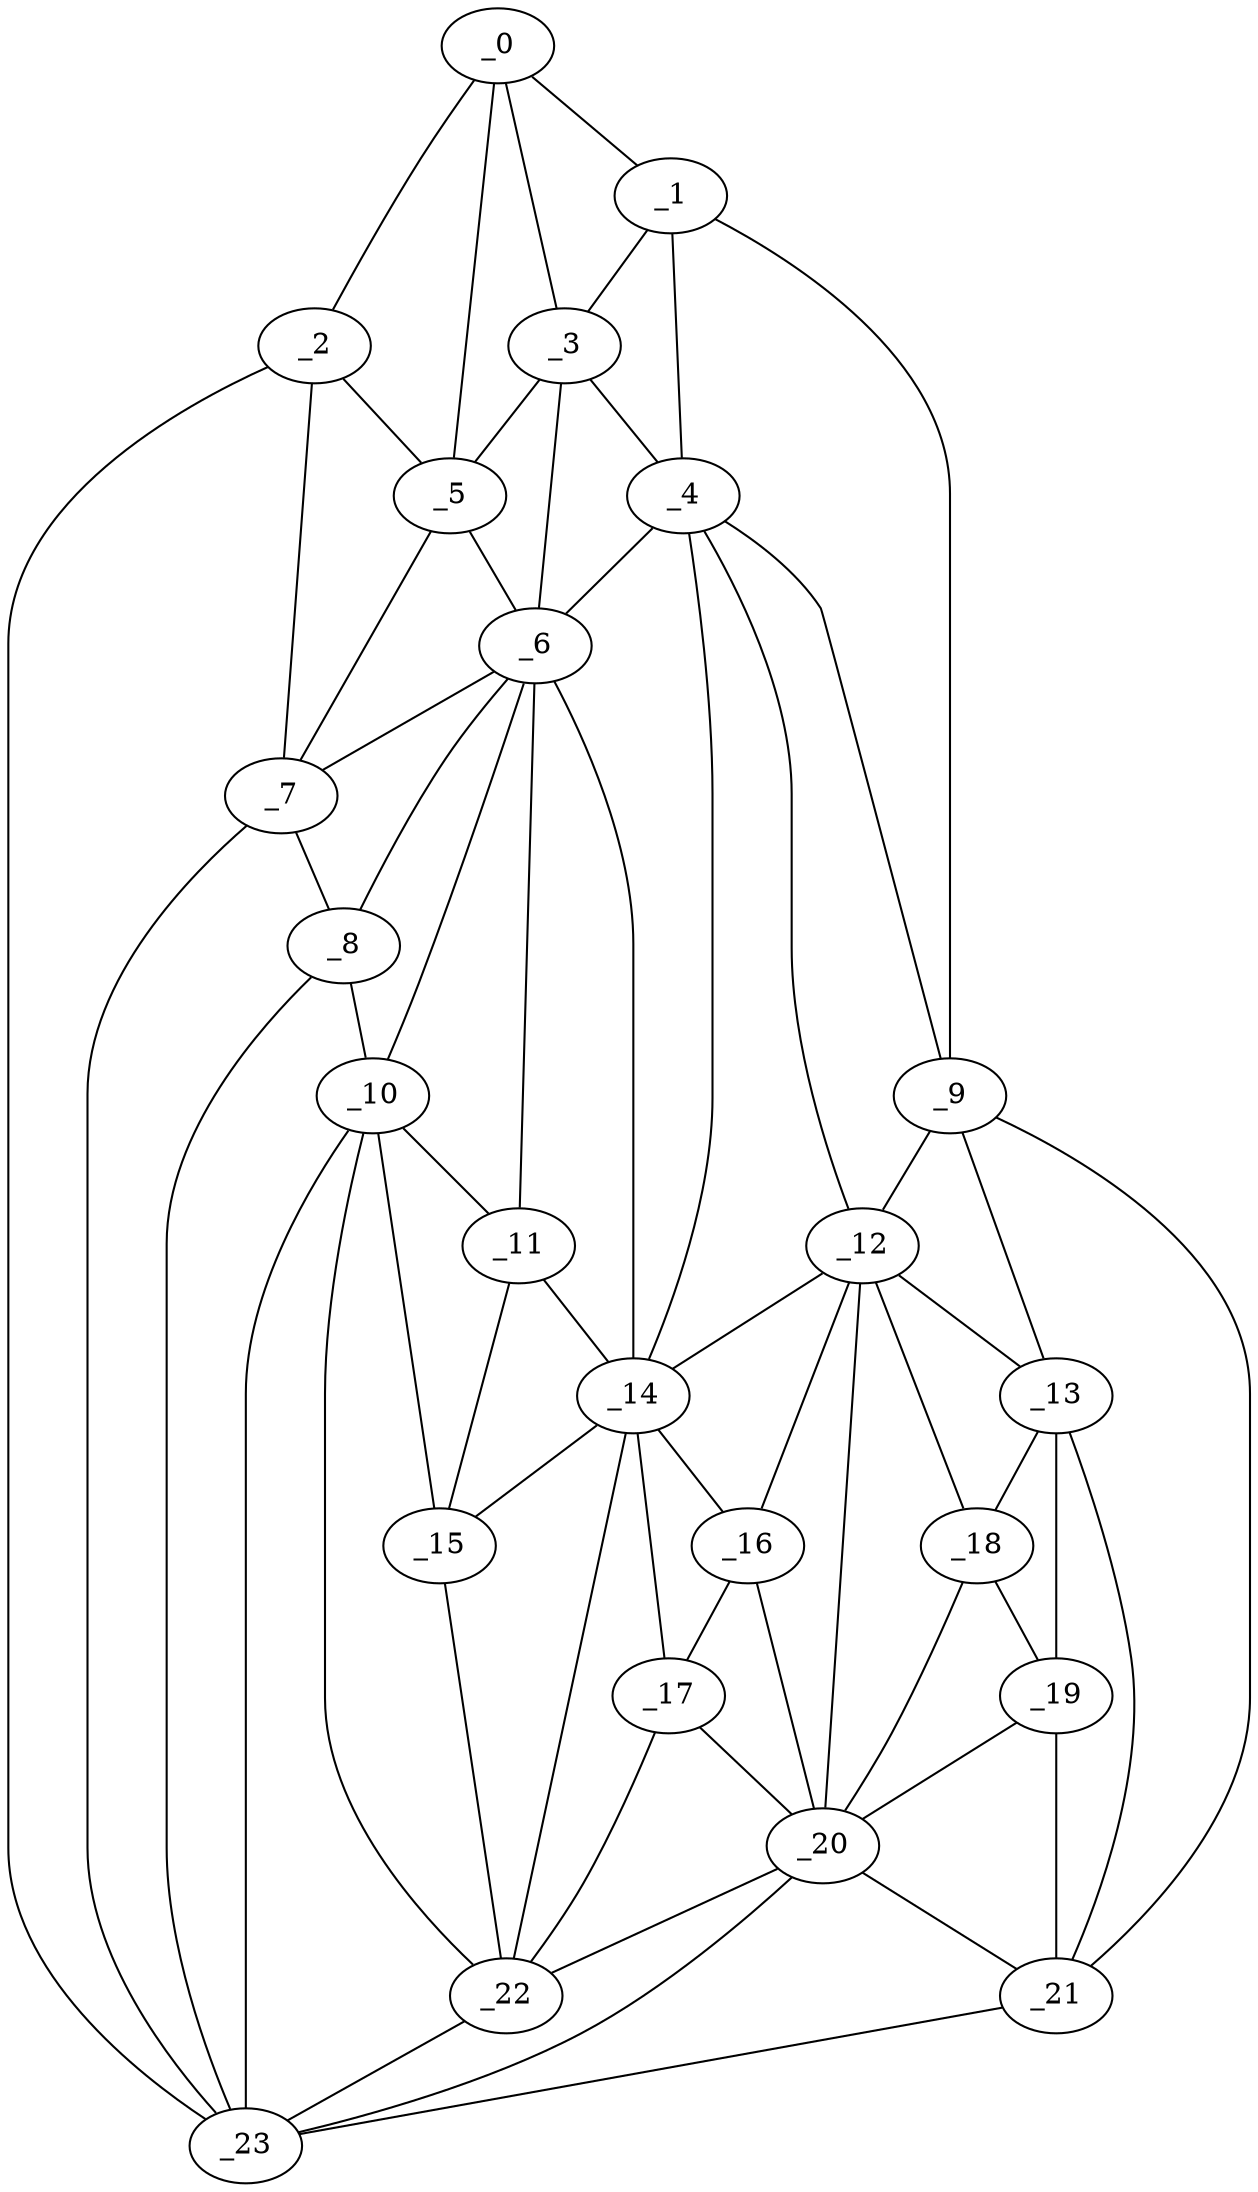 graph "obj43__120.gxl" {
	_0	 [x=23,
		y=12];
	_1	 [x=41,
		y=110];
	_0 -- _1	 [valence=1];
	_2	 [x=43,
		y=4];
	_0 -- _2	 [valence=1];
	_3	 [x=43,
		y=45];
	_0 -- _3	 [valence=1];
	_5	 [x=51,
		y=39];
	_0 -- _5	 [valence=2];
	_1 -- _3	 [valence=2];
	_4	 [x=48,
		y=96];
	_1 -- _4	 [valence=1];
	_9	 [x=83,
		y=118];
	_1 -- _9	 [valence=1];
	_2 -- _5	 [valence=1];
	_7	 [x=69,
		y=27];
	_2 -- _7	 [valence=2];
	_23	 [x=112,
		y=15];
	_2 -- _23	 [valence=1];
	_3 -- _4	 [valence=2];
	_3 -- _5	 [valence=2];
	_6	 [x=51,
		y=43];
	_3 -- _6	 [valence=2];
	_4 -- _6	 [valence=2];
	_4 -- _9	 [valence=1];
	_12	 [x=95,
		y=92];
	_4 -- _12	 [valence=2];
	_14	 [x=96,
		y=63];
	_4 -- _14	 [valence=2];
	_5 -- _6	 [valence=2];
	_5 -- _7	 [valence=2];
	_6 -- _7	 [valence=2];
	_8	 [x=82,
		y=36];
	_6 -- _8	 [valence=2];
	_10	 [x=86,
		y=40];
	_6 -- _10	 [valence=2];
	_11	 [x=94,
		y=52];
	_6 -- _11	 [valence=2];
	_6 -- _14	 [valence=2];
	_7 -- _8	 [valence=2];
	_7 -- _23	 [valence=1];
	_8 -- _10	 [valence=2];
	_8 -- _23	 [valence=2];
	_9 -- _12	 [valence=1];
	_13	 [x=95,
		y=114];
	_9 -- _13	 [valence=2];
	_21	 [x=109,
		y=111];
	_9 -- _21	 [valence=1];
	_10 -- _11	 [valence=2];
	_15	 [x=99,
		y=53];
	_10 -- _15	 [valence=2];
	_22	 [x=110,
		y=48];
	_10 -- _22	 [valence=2];
	_10 -- _23	 [valence=2];
	_11 -- _14	 [valence=1];
	_11 -- _15	 [valence=1];
	_12 -- _13	 [valence=2];
	_12 -- _14	 [valence=1];
	_16	 [x=99,
		y=83];
	_12 -- _16	 [valence=1];
	_18	 [x=105,
		y=99];
	_12 -- _18	 [valence=2];
	_20	 [x=109,
		y=93];
	_12 -- _20	 [valence=2];
	_13 -- _18	 [valence=2];
	_19	 [x=106,
		y=103];
	_13 -- _19	 [valence=1];
	_13 -- _21	 [valence=2];
	_14 -- _15	 [valence=2];
	_14 -- _16	 [valence=2];
	_17	 [x=101,
		y=75];
	_14 -- _17	 [valence=2];
	_14 -- _22	 [valence=2];
	_15 -- _22	 [valence=1];
	_16 -- _17	 [valence=1];
	_16 -- _20	 [valence=2];
	_17 -- _20	 [valence=1];
	_17 -- _22	 [valence=2];
	_18 -- _19	 [valence=2];
	_18 -- _20	 [valence=2];
	_19 -- _20	 [valence=1];
	_19 -- _21	 [valence=2];
	_20 -- _21	 [valence=2];
	_20 -- _22	 [valence=2];
	_20 -- _23	 [valence=2];
	_21 -- _23	 [valence=1];
	_22 -- _23	 [valence=1];
}
